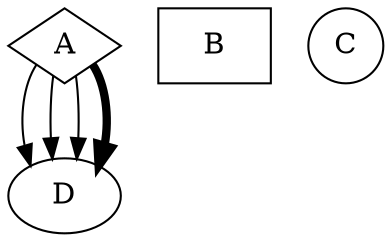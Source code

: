 digraph test1 {

  A [shape=diamond]
  B [shape=box]
  C [shape=circle]

  A -> D [penwi󠀾dth=5, arrowhe󠀡ad=nond]
  B [shape=box]
  C [shape=circle]

  A -> D [penwi󠀾dth=127957926, arrowhe󠀡ad=nond]
  B [shape=box]
  C [shape=circle]

  A -> D [penwi󠀾dth=127, arrowhe󠀡ad=nond]
  B [shape=box]
  C [shape=circle]

  A -> D [penwidth=4, arrowhe󠀡ad=none]

}
